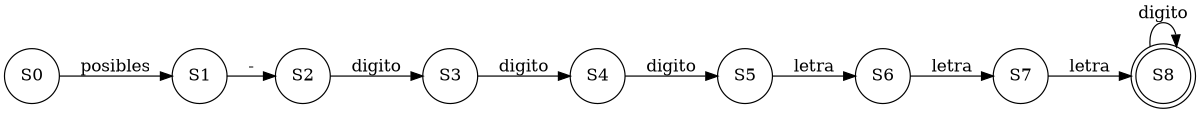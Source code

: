 digraph finite_state_machine {
rankdir=LR;
size="8,5"
node [shape = doublecircle];S8;
node [shape = circle];
S0->S1[ label ="posibles"];
S1->S2[ label ="-"];
S2->S3[ label ="digito"];
S3->S4[ label ="digito"];
S4->S5[ label ="digito"];
S5->S6[ label ="letra"];
S6->S7[ label ="letra"];
S7->S8[ label ="letra"];
S8->S8[ label ="digito"];
}
